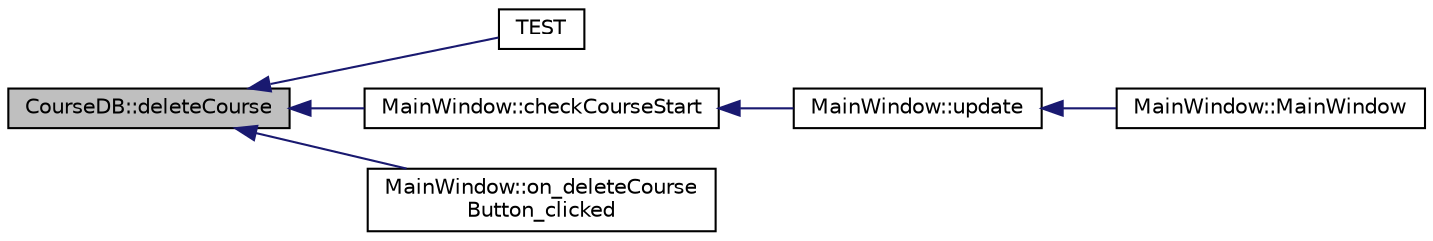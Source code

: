 digraph "CourseDB::deleteCourse"
{
  edge [fontname="Helvetica",fontsize="10",labelfontname="Helvetica",labelfontsize="10"];
  node [fontname="Helvetica",fontsize="10",shape=record];
  rankdir="LR";
  Node1 [label="CourseDB::deleteCourse",height=0.2,width=0.4,color="black", fillcolor="grey75", style="filled", fontcolor="black"];
  Node1 -> Node2 [dir="back",color="midnightblue",fontsize="10",style="solid",fontname="Helvetica"];
  Node2 [label="TEST",height=0.2,width=0.4,color="black", fillcolor="white", style="filled",URL="$test_course_d_b_8h.html#a801a7ec54c55dbbb61b9eb6886bda5bb"];
  Node1 -> Node3 [dir="back",color="midnightblue",fontsize="10",style="solid",fontname="Helvetica"];
  Node3 [label="MainWindow::checkCourseStart",height=0.2,width=0.4,color="black", fillcolor="white", style="filled",URL="$class_main_window.html#a8ebe9859eb33fda652cf463cc24fac67",tooltip="check if any course is starting "];
  Node3 -> Node4 [dir="back",color="midnightblue",fontsize="10",style="solid",fontname="Helvetica"];
  Node4 [label="MainWindow::update",height=0.2,width=0.4,color="black", fillcolor="white", style="filled",URL="$class_main_window.html#a128f71880d4b9683149023fc46fcc9f8",tooltip="course start "];
  Node4 -> Node5 [dir="back",color="midnightblue",fontsize="10",style="solid",fontname="Helvetica"];
  Node5 [label="MainWindow::MainWindow",height=0.2,width=0.4,color="black", fillcolor="white", style="filled",URL="$class_main_window.html#a996c5a2b6f77944776856f08ec30858d",tooltip="MainWindow Constructor. "];
  Node1 -> Node6 [dir="back",color="midnightblue",fontsize="10",style="solid",fontname="Helvetica"];
  Node6 [label="MainWindow::on_deleteCourse\lButton_clicked",height=0.2,width=0.4,color="black", fillcolor="white", style="filled",URL="$class_main_window.html#aae46cc5898251c119f8dcd282d4e2539",tooltip="Delete selected course when button is clicked. "];
}
